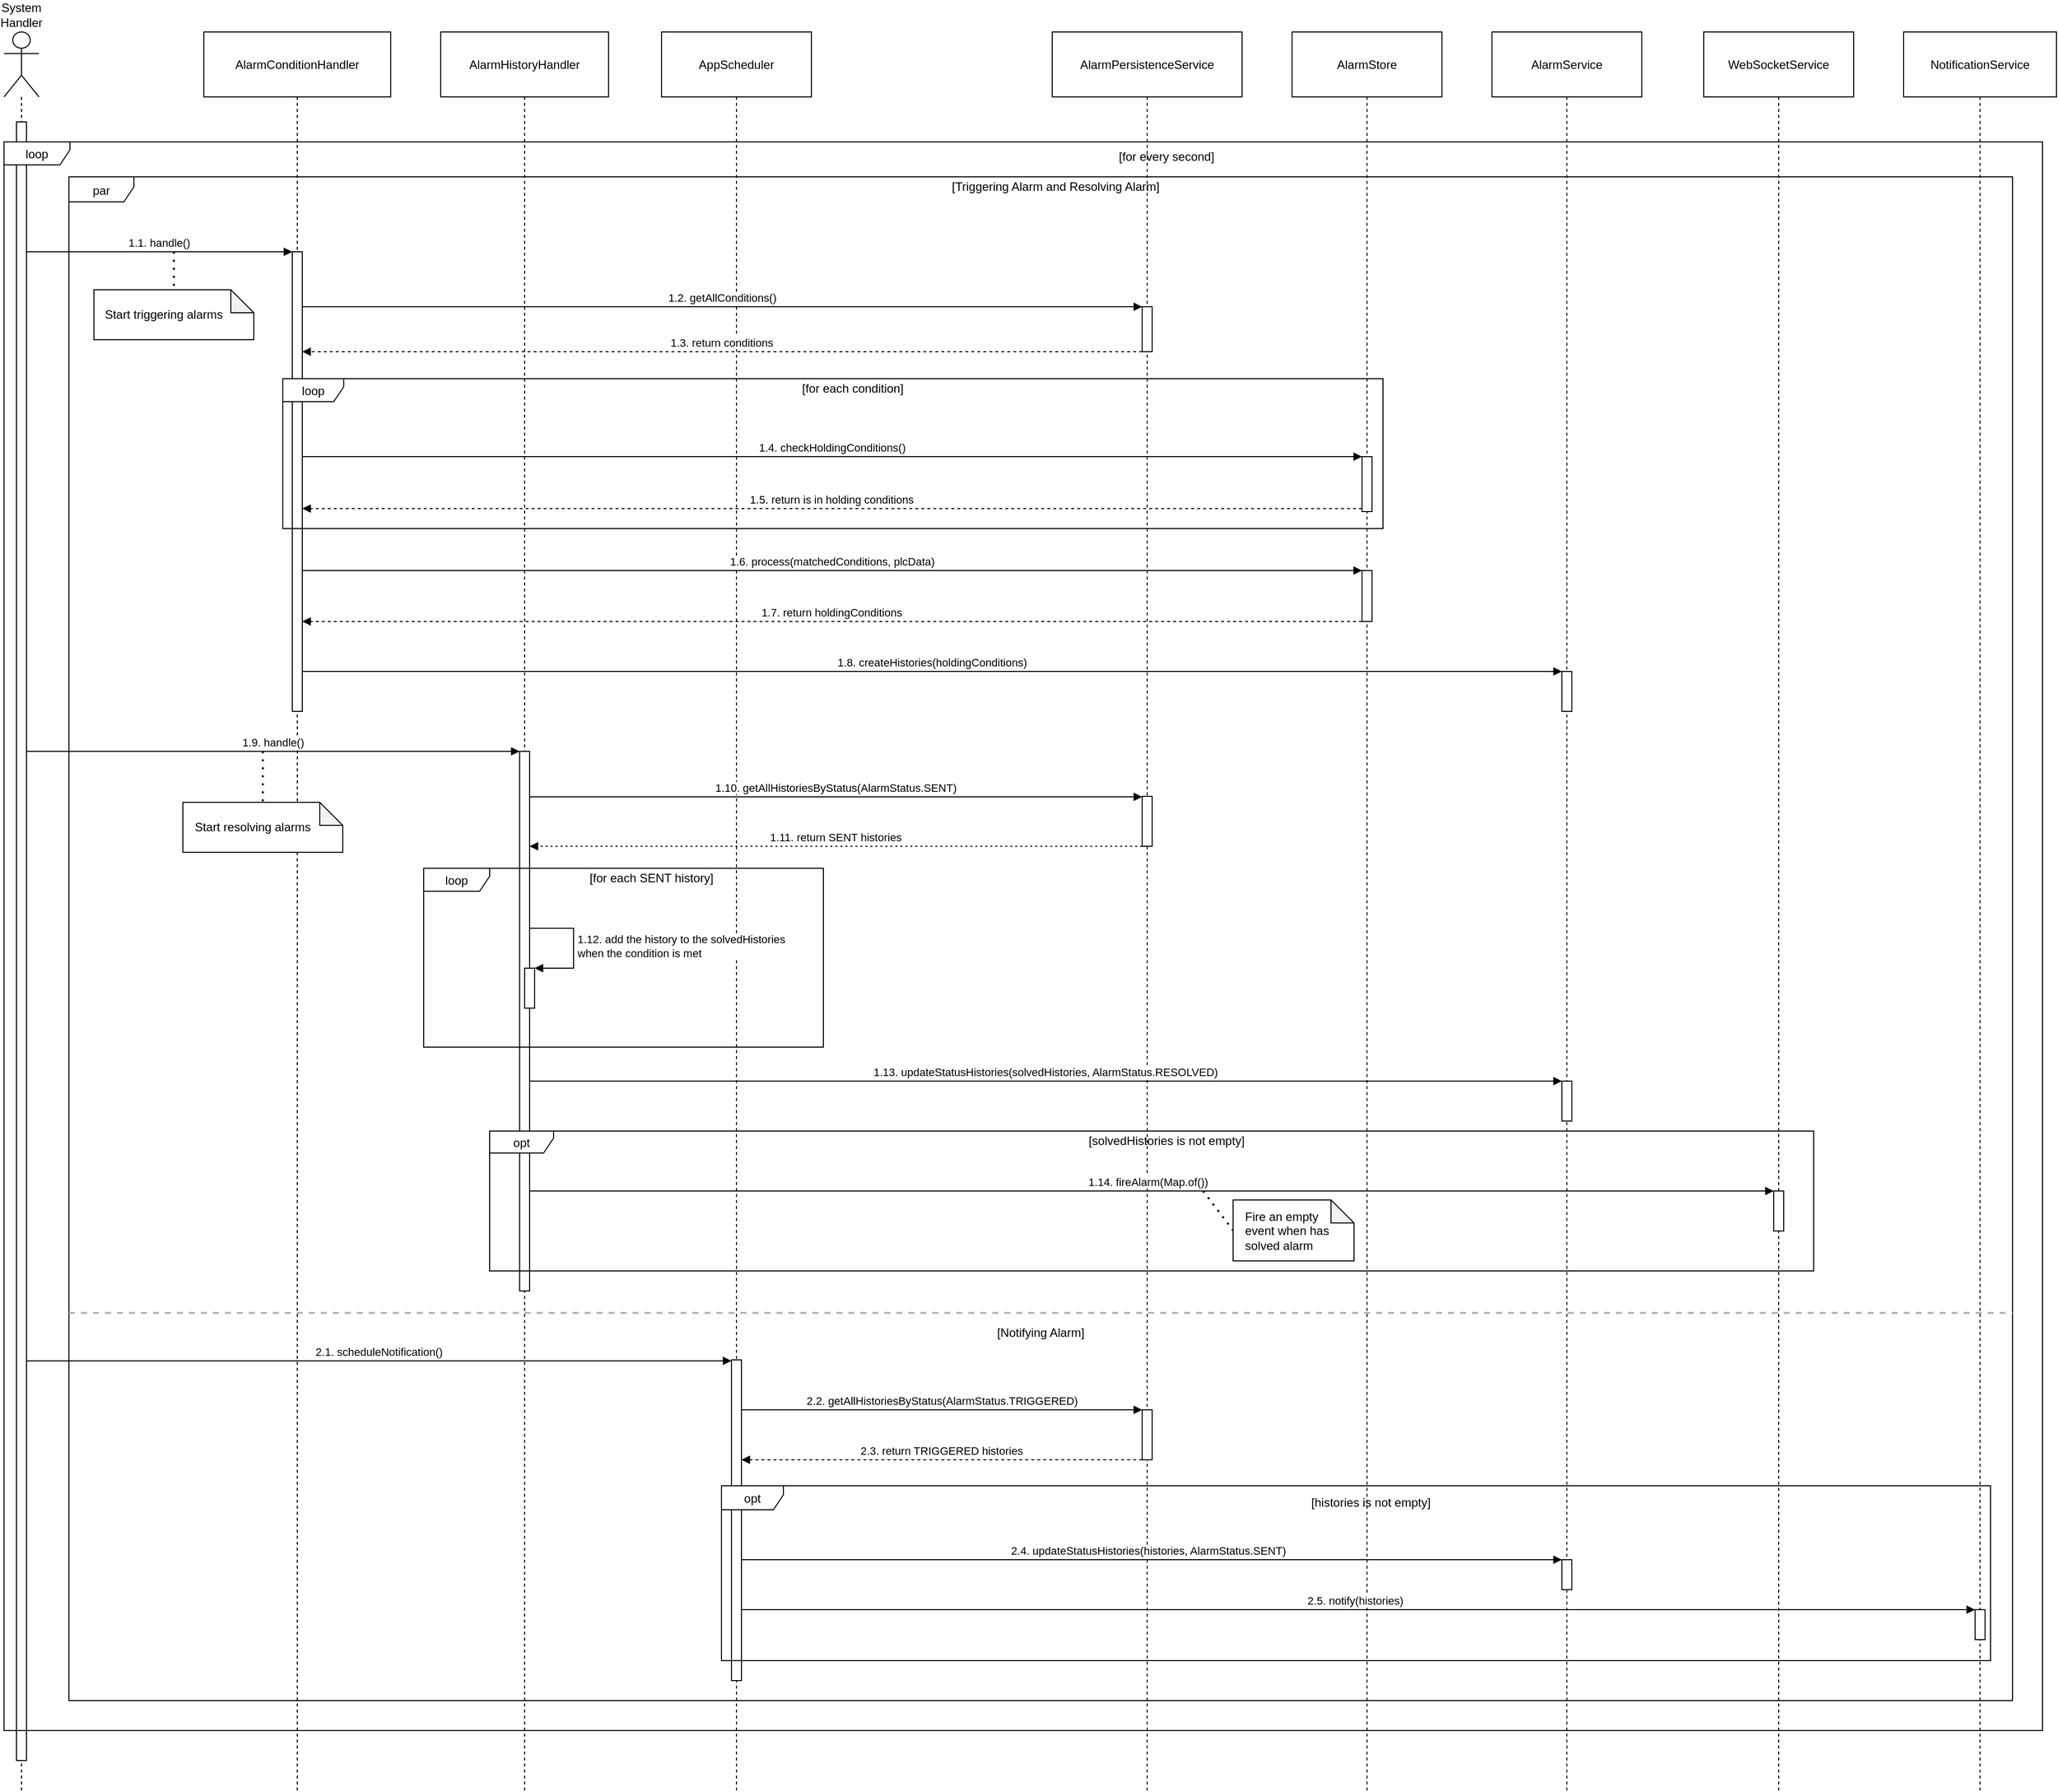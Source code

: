 <mxfile version="23.1.5" type="device">
  <diagram name="Page-1" id="Y3-ZoNVP7fB7ggFjIZeu">
    <mxGraphModel dx="2848" dy="2765" grid="1" gridSize="10" guides="1" tooltips="1" connect="1" arrows="1" fold="1" page="1" pageScale="1" pageWidth="850" pageHeight="1100" math="0" shadow="0">
      <root>
        <mxCell id="0" />
        <mxCell id="1" parent="0" />
        <mxCell id="UK-n1BO-FfAP6Dtml6JQ-47" value="System Handler" style="shape=umlLifeline;perimeter=lifelinePerimeter;whiteSpace=wrap;container=1;dropTarget=0;collapsible=0;recursiveResize=0;outlineConnect=0;portConstraint=eastwest;newEdgeStyle={&quot;edgeStyle&quot;:&quot;elbowEdgeStyle&quot;,&quot;elbow&quot;:&quot;vertical&quot;,&quot;curved&quot;:0,&quot;rounded&quot;:0};participant=umlActor;verticalAlign=bottom;labelPosition=center;verticalLabelPosition=top;align=center;size=65;" parent="1" vertex="1">
          <mxGeometry x="20" y="20" width="35" height="1760" as="geometry" />
        </mxCell>
        <mxCell id="PT7jLPXANrUlr4Vnk7FU-3" value="" style="html=1;points=[[0,0,0,0,5],[0,1,0,0,-5],[1,0,0,0,5],[1,1,0,0,-5]];perimeter=orthogonalPerimeter;outlineConnect=0;targetShapes=umlLifeline;portConstraint=eastwest;newEdgeStyle={&quot;curved&quot;:0,&quot;rounded&quot;:0};" parent="UK-n1BO-FfAP6Dtml6JQ-47" vertex="1">
          <mxGeometry x="12.5" y="90" width="10" height="1640" as="geometry" />
        </mxCell>
        <mxCell id="UK-n1BO-FfAP6Dtml6JQ-48" value="AlarmConditionHandler" style="shape=umlLifeline;perimeter=lifelinePerimeter;whiteSpace=wrap;container=1;dropTarget=0;collapsible=0;recursiveResize=0;outlineConnect=0;portConstraint=eastwest;newEdgeStyle={&quot;edgeStyle&quot;:&quot;elbowEdgeStyle&quot;,&quot;elbow&quot;:&quot;vertical&quot;,&quot;curved&quot;:0,&quot;rounded&quot;:0};size=65;" parent="1" vertex="1">
          <mxGeometry x="220" y="20" width="187" height="1760" as="geometry" />
        </mxCell>
        <mxCell id="UK-n1BO-FfAP6Dtml6JQ-49" value="AlarmHistoryHandler" style="shape=umlLifeline;perimeter=lifelinePerimeter;whiteSpace=wrap;container=1;dropTarget=0;collapsible=0;recursiveResize=0;outlineConnect=0;portConstraint=eastwest;newEdgeStyle={&quot;edgeStyle&quot;:&quot;elbowEdgeStyle&quot;,&quot;elbow&quot;:&quot;vertical&quot;,&quot;curved&quot;:0,&quot;rounded&quot;:0};size=65;" parent="1" vertex="1">
          <mxGeometry x="457" y="20" width="168" height="1760" as="geometry" />
        </mxCell>
        <mxCell id="UK-n1BO-FfAP6Dtml6JQ-50" value="AppScheduler" style="shape=umlLifeline;perimeter=lifelinePerimeter;whiteSpace=wrap;container=1;dropTarget=0;collapsible=0;recursiveResize=0;outlineConnect=0;portConstraint=eastwest;newEdgeStyle={&quot;edgeStyle&quot;:&quot;elbowEdgeStyle&quot;,&quot;elbow&quot;:&quot;vertical&quot;,&quot;curved&quot;:0,&quot;rounded&quot;:0};size=65;" parent="1" vertex="1">
          <mxGeometry x="678" y="20" width="150" height="1760" as="geometry" />
        </mxCell>
        <mxCell id="UK-n1BO-FfAP6Dtml6JQ-51" value="AlarmPersistenceService" style="shape=umlLifeline;perimeter=lifelinePerimeter;whiteSpace=wrap;container=1;dropTarget=0;collapsible=0;recursiveResize=0;outlineConnect=0;portConstraint=eastwest;newEdgeStyle={&quot;edgeStyle&quot;:&quot;elbowEdgeStyle&quot;,&quot;elbow&quot;:&quot;vertical&quot;,&quot;curved&quot;:0,&quot;rounded&quot;:0};size=65;" parent="1" vertex="1">
          <mxGeometry x="1069" y="20" width="190" height="1760" as="geometry" />
        </mxCell>
        <mxCell id="UK-n1BO-FfAP6Dtml6JQ-52" value="" style="points=[];perimeter=orthogonalPerimeter;outlineConnect=0;targetShapes=umlLifeline;portConstraint=eastwest;newEdgeStyle={&quot;edgeStyle&quot;:&quot;elbowEdgeStyle&quot;,&quot;elbow&quot;:&quot;vertical&quot;,&quot;curved&quot;:0,&quot;rounded&quot;:0}" parent="UK-n1BO-FfAP6Dtml6JQ-51" vertex="1">
          <mxGeometry x="90" y="275" width="10" height="45" as="geometry" />
        </mxCell>
        <mxCell id="UK-n1BO-FfAP6Dtml6JQ-53" value="" style="points=[];perimeter=orthogonalPerimeter;outlineConnect=0;targetShapes=umlLifeline;portConstraint=eastwest;newEdgeStyle={&quot;edgeStyle&quot;:&quot;elbowEdgeStyle&quot;,&quot;elbow&quot;:&quot;vertical&quot;,&quot;curved&quot;:0,&quot;rounded&quot;:0}" parent="UK-n1BO-FfAP6Dtml6JQ-51" vertex="1">
          <mxGeometry x="90" y="1379" width="10" height="50" as="geometry" />
        </mxCell>
        <mxCell id="UK-n1BO-FfAP6Dtml6JQ-101" value="" style="points=[];perimeter=orthogonalPerimeter;outlineConnect=0;targetShapes=umlLifeline;portConstraint=eastwest;newEdgeStyle={&quot;edgeStyle&quot;:&quot;elbowEdgeStyle&quot;,&quot;elbow&quot;:&quot;vertical&quot;,&quot;curved&quot;:0,&quot;rounded&quot;:0}" parent="UK-n1BO-FfAP6Dtml6JQ-51" vertex="1">
          <mxGeometry x="90" y="765" width="10" height="50" as="geometry" />
        </mxCell>
        <mxCell id="UK-n1BO-FfAP6Dtml6JQ-55" value="AlarmStore" style="shape=umlLifeline;perimeter=lifelinePerimeter;whiteSpace=wrap;container=1;dropTarget=0;collapsible=0;recursiveResize=0;outlineConnect=0;portConstraint=eastwest;newEdgeStyle={&quot;edgeStyle&quot;:&quot;elbowEdgeStyle&quot;,&quot;elbow&quot;:&quot;vertical&quot;,&quot;curved&quot;:0,&quot;rounded&quot;:0};size=65;" parent="1" vertex="1">
          <mxGeometry x="1309" y="20" width="150" height="1760" as="geometry" />
        </mxCell>
        <mxCell id="UK-n1BO-FfAP6Dtml6JQ-56" value="" style="points=[];perimeter=orthogonalPerimeter;outlineConnect=0;targetShapes=umlLifeline;portConstraint=eastwest;newEdgeStyle={&quot;edgeStyle&quot;:&quot;elbowEdgeStyle&quot;,&quot;elbow&quot;:&quot;vertical&quot;,&quot;curved&quot;:0,&quot;rounded&quot;:0}" parent="UK-n1BO-FfAP6Dtml6JQ-55" vertex="1">
          <mxGeometry x="70" y="425" width="10" height="55" as="geometry" />
        </mxCell>
        <mxCell id="6E0PhpQqolpPUcURHU3V-2" value="" style="points=[];perimeter=orthogonalPerimeter;outlineConnect=0;targetShapes=umlLifeline;portConstraint=eastwest;newEdgeStyle={&quot;edgeStyle&quot;:&quot;elbowEdgeStyle&quot;,&quot;elbow&quot;:&quot;vertical&quot;,&quot;curved&quot;:0,&quot;rounded&quot;:0}" parent="UK-n1BO-FfAP6Dtml6JQ-55" vertex="1">
          <mxGeometry x="70" y="539" width="10" height="51" as="geometry" />
        </mxCell>
        <mxCell id="UK-n1BO-FfAP6Dtml6JQ-57" value="AlarmService" style="shape=umlLifeline;perimeter=lifelinePerimeter;whiteSpace=wrap;container=1;dropTarget=0;collapsible=0;recursiveResize=0;outlineConnect=0;portConstraint=eastwest;newEdgeStyle={&quot;edgeStyle&quot;:&quot;elbowEdgeStyle&quot;,&quot;elbow&quot;:&quot;vertical&quot;,&quot;curved&quot;:0,&quot;rounded&quot;:0};size=65;" parent="1" vertex="1">
          <mxGeometry x="1509" y="20" width="150" height="1760" as="geometry" />
        </mxCell>
        <mxCell id="UK-n1BO-FfAP6Dtml6JQ-58" value="WebSocketService" style="shape=umlLifeline;perimeter=lifelinePerimeter;whiteSpace=wrap;container=1;dropTarget=0;collapsible=0;recursiveResize=0;outlineConnect=0;portConstraint=eastwest;newEdgeStyle={&quot;edgeStyle&quot;:&quot;elbowEdgeStyle&quot;,&quot;elbow&quot;:&quot;vertical&quot;,&quot;curved&quot;:0,&quot;rounded&quot;:0};size=65;" parent="1" vertex="1">
          <mxGeometry x="1721" y="20" width="150" height="1760" as="geometry" />
        </mxCell>
        <mxCell id="UK-n1BO-FfAP6Dtml6JQ-110" value="" style="points=[];perimeter=orthogonalPerimeter;outlineConnect=0;targetShapes=umlLifeline;portConstraint=eastwest;newEdgeStyle={&quot;edgeStyle&quot;:&quot;elbowEdgeStyle&quot;,&quot;elbow&quot;:&quot;vertical&quot;,&quot;curved&quot;:0,&quot;rounded&quot;:0}" parent="UK-n1BO-FfAP6Dtml6JQ-58" vertex="1">
          <mxGeometry x="70" y="1160" width="10" height="40" as="geometry" />
        </mxCell>
        <mxCell id="UK-n1BO-FfAP6Dtml6JQ-59" value="NotificationService" style="shape=umlLifeline;perimeter=lifelinePerimeter;whiteSpace=wrap;container=1;dropTarget=0;collapsible=0;recursiveResize=0;outlineConnect=0;portConstraint=eastwest;newEdgeStyle={&quot;edgeStyle&quot;:&quot;elbowEdgeStyle&quot;,&quot;elbow&quot;:&quot;vertical&quot;,&quot;curved&quot;:0,&quot;rounded&quot;:0};size=65;" parent="1" vertex="1">
          <mxGeometry x="1921" y="20" width="153" height="1760" as="geometry" />
        </mxCell>
        <mxCell id="UK-n1BO-FfAP6Dtml6JQ-68" value="par" style="shape=umlFrame;pointerEvents=0;dropTarget=0;strokeColor=#000000;height=25;width=65;strokeWidth=1;verticalAlign=top;" parent="1" vertex="1">
          <mxGeometry x="85" y="165" width="1945" height="1525" as="geometry" />
        </mxCell>
        <mxCell id="UK-n1BO-FfAP6Dtml6JQ-69" value="[Triggering Alarm and Resolving Alarm]" style="text;strokeColor=none;fillColor=none;align=center;verticalAlign=middle;whiteSpace=wrap;" parent="UK-n1BO-FfAP6Dtml6JQ-68" vertex="1">
          <mxGeometry x="30.186" width="1914.814" height="20.622" as="geometry" />
        </mxCell>
        <mxCell id="UK-n1BO-FfAP6Dtml6JQ-70" value="[Notifying Alarm]" style="shape=line;dashed=1;whiteSpace=wrap;verticalAlign=top;labelPosition=center;verticalLabelPosition=bottom;align=center;strokeColor=#B3B3B3;strokeWidth=2;fontSize=12;" parent="UK-n1BO-FfAP6Dtml6JQ-68" vertex="1">
          <mxGeometry y="1131.368" width="1945" height="11.342" as="geometry" />
        </mxCell>
        <mxCell id="UK-n1BO-FfAP6Dtml6JQ-72" value="1.1. handle()" style="verticalAlign=bottom;endArrow=block;edgeStyle=elbowEdgeStyle;elbow=vertical;curved=0;rounded=0;" parent="1" source="PT7jLPXANrUlr4Vnk7FU-3" edge="1">
          <mxGeometry relative="1" as="geometry">
            <Array as="points">
              <mxPoint x="214" y="240" />
            </Array>
            <mxPoint x="37.535" y="240" as="sourcePoint" />
            <mxPoint x="308.5" y="240" as="targetPoint" />
          </mxGeometry>
        </mxCell>
        <mxCell id="UK-n1BO-FfAP6Dtml6JQ-73" value="1.2. getAllConditions()" style="verticalAlign=bottom;endArrow=block;edgeStyle=elbowEdgeStyle;elbow=vertical;curved=0;rounded=0;" parent="1" source="UK-n1BO-FfAP6Dtml6JQ-95" target="UK-n1BO-FfAP6Dtml6JQ-52" edge="1">
          <mxGeometry relative="1" as="geometry">
            <Array as="points">
              <mxPoint x="751" y="295" />
            </Array>
          </mxGeometry>
        </mxCell>
        <mxCell id="UK-n1BO-FfAP6Dtml6JQ-74" value="1.3. return conditions" style="verticalAlign=bottom;endArrow=block;edgeStyle=elbowEdgeStyle;elbow=vertical;curved=0;rounded=0;dashed=1;" parent="1" source="UK-n1BO-FfAP6Dtml6JQ-52" edge="1">
          <mxGeometry relative="1" as="geometry">
            <Array as="points">
              <mxPoint x="749" y="340" />
            </Array>
            <mxPoint x="1159" y="340" as="sourcePoint" />
            <mxPoint x="318.5" y="340" as="targetPoint" />
          </mxGeometry>
        </mxCell>
        <mxCell id="UK-n1BO-FfAP6Dtml6JQ-75" value="1.4. checkHoldingConditions()" style="verticalAlign=bottom;endArrow=block;edgeStyle=elbowEdgeStyle;elbow=vertical;curved=0;rounded=0;" parent="1" source="UK-n1BO-FfAP6Dtml6JQ-95" target="UK-n1BO-FfAP6Dtml6JQ-56" edge="1">
          <mxGeometry x="0.0" relative="1" as="geometry">
            <Array as="points">
              <mxPoint x="861" y="445" />
            </Array>
            <mxPoint as="offset" />
          </mxGeometry>
        </mxCell>
        <mxCell id="UK-n1BO-FfAP6Dtml6JQ-76" value="1.5. return is in holding conditions" style="verticalAlign=bottom;endArrow=block;edgeStyle=elbowEdgeStyle;elbow=vertical;curved=0;rounded=0;dashed=1;" parent="1" source="UK-n1BO-FfAP6Dtml6JQ-56" target="UK-n1BO-FfAP6Dtml6JQ-95" edge="1">
          <mxGeometry x="0.0" relative="1" as="geometry">
            <Array as="points">
              <mxPoint x="859" y="497" />
            </Array>
            <mxPoint x="330" y="497" as="targetPoint" />
            <mxPoint as="offset" />
          </mxGeometry>
        </mxCell>
        <mxCell id="UK-n1BO-FfAP6Dtml6JQ-77" value="1.6. process(matchedConditions, plcData)" style="verticalAlign=bottom;endArrow=block;edgeStyle=elbowEdgeStyle;elbow=vertical;curved=0;rounded=0;" parent="1" source="UK-n1BO-FfAP6Dtml6JQ-95" target="6E0PhpQqolpPUcURHU3V-2" edge="1">
          <mxGeometry relative="1" as="geometry">
            <Array as="points">
              <mxPoint x="859" y="559" />
            </Array>
          </mxGeometry>
        </mxCell>
        <mxCell id="UK-n1BO-FfAP6Dtml6JQ-78" value="1.7. return holdingConditions" style="verticalAlign=bottom;endArrow=block;edgeStyle=elbowEdgeStyle;elbow=vertical;curved=0;rounded=0;dashed=1;" parent="1" source="6E0PhpQqolpPUcURHU3V-2" target="UK-n1BO-FfAP6Dtml6JQ-95" edge="1">
          <mxGeometry relative="1" as="geometry">
            <Array as="points">
              <mxPoint x="1370" y="610" />
            </Array>
            <mxPoint x="330" y="610" as="targetPoint" />
          </mxGeometry>
        </mxCell>
        <mxCell id="UK-n1BO-FfAP6Dtml6JQ-79" value="1.8. createHistories(holdingConditions)" style="verticalAlign=bottom;endArrow=block;edgeStyle=elbowEdgeStyle;elbow=vertical;curved=0;rounded=0;" parent="1" edge="1">
          <mxGeometry relative="1" as="geometry">
            <Array as="points">
              <mxPoint x="961" y="660" />
            </Array>
            <mxPoint x="318.5" y="660" as="sourcePoint" />
            <mxPoint x="1579" y="660" as="targetPoint" />
          </mxGeometry>
        </mxCell>
        <mxCell id="UK-n1BO-FfAP6Dtml6JQ-80" value="2.1. scheduleNotification()" style="verticalAlign=bottom;endArrow=block;edgeStyle=elbowEdgeStyle;elbow=vertical;curved=0;rounded=0;" parent="1" source="PT7jLPXANrUlr4Vnk7FU-3" target="UK-n1BO-FfAP6Dtml6JQ-97" edge="1">
          <mxGeometry relative="1" as="geometry">
            <Array as="points">
              <mxPoint x="434" y="1350" />
            </Array>
            <mxPoint x="36.462" y="1350" as="sourcePoint" />
            <mxPoint x="752.5" y="1350" as="targetPoint" />
          </mxGeometry>
        </mxCell>
        <mxCell id="UK-n1BO-FfAP6Dtml6JQ-81" value="2.2. getAllHistoriesByStatus(AlarmStatus.TRIGGERED)" style="verticalAlign=bottom;endArrow=block;edgeStyle=elbowEdgeStyle;elbow=vertical;curved=0;rounded=0;" parent="1" edge="1">
          <mxGeometry x="0.002" relative="1" as="geometry">
            <Array as="points">
              <mxPoint x="971" y="1399" />
            </Array>
            <mxPoint x="758" y="1399" as="sourcePoint" />
            <mxPoint x="1159" y="1399" as="targetPoint" />
            <mxPoint as="offset" />
          </mxGeometry>
        </mxCell>
        <mxCell id="UK-n1BO-FfAP6Dtml6JQ-82" value="2.3. return TRIGGERED histories" style="verticalAlign=bottom;endArrow=block;edgeStyle=elbowEdgeStyle;elbow=vertical;curved=0;rounded=0;dashed=1;" parent="1" source="UK-n1BO-FfAP6Dtml6JQ-53" edge="1">
          <mxGeometry relative="1" as="geometry">
            <Array as="points">
              <mxPoint x="969" y="1449" />
            </Array>
            <mxPoint x="1163.5" y="1449" as="sourcePoint" />
            <mxPoint x="758" y="1449" as="targetPoint" />
          </mxGeometry>
        </mxCell>
        <mxCell id="UK-n1BO-FfAP6Dtml6JQ-83" value="2.4. updateStatusHistories(histories, AlarmStatus.SENT)" style="verticalAlign=bottom;endArrow=block;edgeStyle=elbowEdgeStyle;elbow=vertical;curved=0;rounded=0;" parent="1" edge="1">
          <mxGeometry relative="1" as="geometry">
            <Array as="points">
              <mxPoint x="1179" y="1549" />
            </Array>
            <mxPoint x="751.962" y="1549.0" as="sourcePoint" />
            <mxPoint x="1579" y="1549" as="targetPoint" />
          </mxGeometry>
        </mxCell>
        <mxCell id="UK-n1BO-FfAP6Dtml6JQ-84" value="2.5. notify(histories)" style="verticalAlign=bottom;endArrow=block;edgeStyle=elbowEdgeStyle;elbow=vertical;curved=0;rounded=0;" parent="1" edge="1">
          <mxGeometry relative="1" as="geometry">
            <Array as="points">
              <mxPoint x="1388" y="1599" />
            </Array>
            <mxPoint x="751.962" y="1599" as="sourcePoint" />
            <mxPoint x="1992.5" y="1599" as="targetPoint" />
          </mxGeometry>
        </mxCell>
        <mxCell id="UK-n1BO-FfAP6Dtml6JQ-85" value="1.9. handle()" style="verticalAlign=bottom;endArrow=block;edgeStyle=elbowEdgeStyle;elbow=vertical;curved=0;rounded=0;" parent="1" source="PT7jLPXANrUlr4Vnk7FU-3" target="UK-n1BO-FfAP6Dtml6JQ-104" edge="1">
          <mxGeometry relative="1" as="geometry">
            <Array as="points">
              <mxPoint x="328" y="740" />
            </Array>
            <mxPoint x="36.182" y="740" as="sourcePoint" />
            <mxPoint x="540.5" y="740" as="targetPoint" />
          </mxGeometry>
        </mxCell>
        <mxCell id="UK-n1BO-FfAP6Dtml6JQ-86" value="1.10. getAllHistoriesByStatus(AlarmStatus.SENT)" style="verticalAlign=bottom;endArrow=block;edgeStyle=elbowEdgeStyle;elbow=vertical;curved=0;rounded=0;exitX=1.018;exitY=0.101;exitDx=0;exitDy=0;exitPerimeter=0;" parent="1" edge="1">
          <mxGeometry x="0.0" relative="1" as="geometry">
            <Array as="points" />
            <mxPoint x="546.18" y="785.54" as="sourcePoint" />
            <mxPoint x="1159" y="785.765" as="targetPoint" />
            <mxPoint as="offset" />
          </mxGeometry>
        </mxCell>
        <mxCell id="UK-n1BO-FfAP6Dtml6JQ-87" value="1.11. return SENT histories" style="verticalAlign=bottom;endArrow=block;edgeStyle=elbowEdgeStyle;elbow=horizontal;curved=0;rounded=0;dashed=1;dashPattern=2 3;" parent="1" source="UK-n1BO-FfAP6Dtml6JQ-101" target="UK-n1BO-FfAP6Dtml6JQ-104" edge="1">
          <mxGeometry relative="1" as="geometry">
            <Array as="points">
              <mxPoint x="863" y="835" />
            </Array>
            <mxPoint x="1163.5" y="835.0" as="sourcePoint" />
            <mxPoint x="539.682" y="835.0" as="targetPoint" />
          </mxGeometry>
        </mxCell>
        <mxCell id="UK-n1BO-FfAP6Dtml6JQ-89" value="1.13. updateStatusHistories(solvedHistories, AlarmStatus.RESOLVED)" style="verticalAlign=bottom;endArrow=block;edgeStyle=elbowEdgeStyle;elbow=vertical;curved=0;rounded=0;" parent="1" target="UK-n1BO-FfAP6Dtml6JQ-109" edge="1">
          <mxGeometry relative="1" as="geometry">
            <Array as="points">
              <mxPoint x="1075" y="1070" />
            </Array>
            <mxPoint x="546" y="1070" as="sourcePoint" />
            <mxPoint x="1579" y="1070" as="targetPoint" />
          </mxGeometry>
        </mxCell>
        <mxCell id="UK-n1BO-FfAP6Dtml6JQ-90" value="1.14. fireAlarm(Map.of())" style="verticalAlign=bottom;endArrow=block;edgeStyle=elbowEdgeStyle;elbow=vertical;curved=0;rounded=0;" parent="1" target="UK-n1BO-FfAP6Dtml6JQ-110" edge="1">
          <mxGeometry relative="1" as="geometry">
            <Array as="points">
              <mxPoint x="1184" y="1180" />
            </Array>
            <mxPoint x="539.682" y="1180" as="sourcePoint" />
            <mxPoint x="1795.5" y="1180" as="targetPoint" />
          </mxGeometry>
        </mxCell>
        <mxCell id="UK-n1BO-FfAP6Dtml6JQ-95" value="" style="html=1;points=[[0,0,0,0,5],[0,1,0,0,-5],[1,0,0,0,5],[1,1,0,0,-5]];perimeter=orthogonalPerimeter;outlineConnect=0;targetShapes=umlLifeline;portConstraint=eastwest;newEdgeStyle={&quot;curved&quot;:0,&quot;rounded&quot;:0};" parent="1" vertex="1">
          <mxGeometry x="308.5" y="240" width="10" height="460" as="geometry" />
        </mxCell>
        <mxCell id="UK-n1BO-FfAP6Dtml6JQ-60" value="loop" style="shape=umlFrame;pointerEvents=0;dropTarget=0;strokeColor=#000000;height=23;width=61;strokeWidth=1;" parent="1" vertex="1">
          <mxGeometry x="299" y="367" width="1101" height="150" as="geometry" />
        </mxCell>
        <mxCell id="UK-n1BO-FfAP6Dtml6JQ-61" value="[for each condition]" style="text;strokeColor=none;fillColor=none;align=center;verticalAlign=middle;whiteSpace=wrap;" parent="UK-n1BO-FfAP6Dtml6JQ-60" vertex="1">
          <mxGeometry x="40" width="1061" height="20" as="geometry" />
        </mxCell>
        <mxCell id="UK-n1BO-FfAP6Dtml6JQ-96" value="" style="points=[];perimeter=orthogonalPerimeter;outlineConnect=0;targetShapes=umlLifeline;portConstraint=eastwest;newEdgeStyle={&quot;edgeStyle&quot;:&quot;elbowEdgeStyle&quot;,&quot;elbow&quot;:&quot;vertical&quot;,&quot;curved&quot;:0,&quot;rounded&quot;:0}" parent="1" vertex="1">
          <mxGeometry x="1579" y="660" width="10" height="40" as="geometry" />
        </mxCell>
        <mxCell id="UK-n1BO-FfAP6Dtml6JQ-97" value="" style="html=1;points=[[0,0,0,0,5],[0,1,0,0,-5],[1,0,0,0,5],[1,1,0,0,-5]];perimeter=orthogonalPerimeter;outlineConnect=0;targetShapes=umlLifeline;portConstraint=eastwest;newEdgeStyle={&quot;curved&quot;:0,&quot;rounded&quot;:0};" parent="1" vertex="1">
          <mxGeometry x="748" y="1349" width="10" height="321" as="geometry" />
        </mxCell>
        <mxCell id="UK-n1BO-FfAP6Dtml6JQ-98" value="" style="points=[];perimeter=orthogonalPerimeter;outlineConnect=0;targetShapes=umlLifeline;portConstraint=eastwest;newEdgeStyle={&quot;edgeStyle&quot;:&quot;elbowEdgeStyle&quot;,&quot;elbow&quot;:&quot;vertical&quot;,&quot;curved&quot;:0,&quot;rounded&quot;:0}" parent="1" vertex="1">
          <mxGeometry x="1579" y="1549" width="10" height="30" as="geometry" />
        </mxCell>
        <mxCell id="UK-n1BO-FfAP6Dtml6JQ-99" value="" style="points=[];perimeter=orthogonalPerimeter;outlineConnect=0;targetShapes=umlLifeline;portConstraint=eastwest;newEdgeStyle={&quot;edgeStyle&quot;:&quot;elbowEdgeStyle&quot;,&quot;elbow&quot;:&quot;vertical&quot;,&quot;curved&quot;:0,&quot;rounded&quot;:0}" parent="1" vertex="1">
          <mxGeometry x="1992.5" y="1599" width="10" height="30" as="geometry" />
        </mxCell>
        <mxCell id="UK-n1BO-FfAP6Dtml6JQ-62" value="opt" style="shape=umlFrame;pointerEvents=0;dropTarget=0;strokeColor=#000000;height=24;width=62;strokeWidth=1;" parent="1" vertex="1">
          <mxGeometry x="738" y="1475" width="1270" height="175" as="geometry" />
        </mxCell>
        <mxCell id="UK-n1BO-FfAP6Dtml6JQ-63" value="[histories is not empty]" style="text;strokeColor=none;fillColor=none;align=center;verticalAlign=middle;whiteSpace=wrap;" parent="UK-n1BO-FfAP6Dtml6JQ-62" vertex="1">
          <mxGeometry x="30" y="5.833" width="1240" height="23.333" as="geometry" />
        </mxCell>
        <mxCell id="UK-n1BO-FfAP6Dtml6JQ-104" value="" style="html=1;points=[[0,0,0,0,5],[0,1,0,0,-5],[1,0,0,0,5],[1,1,0,0,-5]];perimeter=orthogonalPerimeter;outlineConnect=0;targetShapes=umlLifeline;portConstraint=eastwest;newEdgeStyle={&quot;curved&quot;:0,&quot;rounded&quot;:0};" parent="1" vertex="1">
          <mxGeometry x="536" y="740" width="10" height="540" as="geometry" />
        </mxCell>
        <mxCell id="UK-n1BO-FfAP6Dtml6JQ-64" value="loop" style="shape=umlFrame;pointerEvents=0;dropTarget=0;strokeColor=#000000;height=23;width=66;strokeWidth=1;" parent="1" vertex="1">
          <mxGeometry x="440" y="857" width="400" height="179" as="geometry" />
        </mxCell>
        <mxCell id="UK-n1BO-FfAP6Dtml6JQ-65" value="[for each SENT history]" style="text;strokeColor=none;fillColor=none;align=center;verticalAlign=middle;whiteSpace=wrap;" parent="UK-n1BO-FfAP6Dtml6JQ-64" vertex="1">
          <mxGeometry x="56.338" width="343.662" height="20" as="geometry" />
        </mxCell>
        <mxCell id="UK-n1BO-FfAP6Dtml6JQ-106" value="" style="html=1;points=[[0,0,0,0,5],[0,1,0,0,-5],[1,0,0,0,5],[1,1,0,0,-5]];perimeter=orthogonalPerimeter;outlineConnect=0;targetShapes=umlLifeline;portConstraint=eastwest;newEdgeStyle={&quot;curved&quot;:0,&quot;rounded&quot;:0};" parent="1" vertex="1">
          <mxGeometry x="541" y="957" width="10" height="40" as="geometry" />
        </mxCell>
        <mxCell id="UK-n1BO-FfAP6Dtml6JQ-107" value="&lt;span style=&quot;&quot;&gt;1.12. add the history to the solvedHistories&lt;/span&gt;&lt;br style=&quot;padding: 0px; margin: 0px;&quot;&gt;&lt;span style=&quot;&quot;&gt;when the condition is met&lt;/span&gt;" style="html=1;align=left;spacingLeft=2;endArrow=block;rounded=0;edgeStyle=orthogonalEdgeStyle;curved=0;rounded=0;" parent="1" target="UK-n1BO-FfAP6Dtml6JQ-106" edge="1">
          <mxGeometry x="-0.001" relative="1" as="geometry">
            <mxPoint x="546" y="917" as="sourcePoint" />
            <Array as="points">
              <mxPoint x="590" y="917" />
              <mxPoint x="590" y="957" />
            </Array>
            <mxPoint as="offset" />
          </mxGeometry>
        </mxCell>
        <mxCell id="UK-n1BO-FfAP6Dtml6JQ-66" value="opt" style="shape=umlFrame;pointerEvents=0;dropTarget=0;strokeColor=#000000;height=22;width=64;strokeWidth=1;" parent="1" vertex="1">
          <mxGeometry x="506" y="1120" width="1325" height="140" as="geometry" />
        </mxCell>
        <mxCell id="UK-n1BO-FfAP6Dtml6JQ-67" value="[solvedHistories is not empty]" style="text;strokeColor=none;fillColor=none;align=center;verticalAlign=middle;whiteSpace=wrap;" parent="UK-n1BO-FfAP6Dtml6JQ-66" vertex="1">
          <mxGeometry x="30" width="1295" height="19.178" as="geometry" />
        </mxCell>
        <mxCell id="UK-n1BO-FfAP6Dtml6JQ-109" value="" style="points=[];perimeter=orthogonalPerimeter;outlineConnect=0;targetShapes=umlLifeline;portConstraint=eastwest;newEdgeStyle={&quot;edgeStyle&quot;:&quot;elbowEdgeStyle&quot;,&quot;elbow&quot;:&quot;vertical&quot;,&quot;curved&quot;:0,&quot;rounded&quot;:0}" parent="1" vertex="1">
          <mxGeometry x="1579" y="1070" width="10" height="40" as="geometry" />
        </mxCell>
        <mxCell id="UK-n1BO-FfAP6Dtml6JQ-111" value="&lt;span style=&quot;text-wrap: nowrap;&quot;&gt;&amp;nbsp; &amp;nbsp;Fire an empty&amp;nbsp; &amp;nbsp; &amp;nbsp;&lt;/span&gt;&lt;div&gt;&lt;div style=&quot;&quot;&gt;&lt;span style=&quot;text-wrap: nowrap; background-color: initial;&quot;&gt;&amp;nbsp; &amp;nbsp;event&lt;/span&gt;&lt;span style=&quot;text-wrap: nowrap; background-color: initial;&quot;&gt;&amp;nbsp;when has&amp;nbsp; &amp;nbsp; &amp;nbsp;&lt;/span&gt;&lt;/div&gt;&lt;div&gt;&lt;span style=&quot;text-wrap: nowrap;&quot;&gt;&amp;nbsp; &amp;nbsp;solved alarm&amp;nbsp; &amp;nbsp; &amp;nbsp;&amp;nbsp;&lt;/span&gt;&lt;/div&gt;&lt;/div&gt;" style="shape=note;whiteSpace=wrap;html=1;backgroundOutline=1;darkOpacity=0.05;verticalAlign=middle;align=left;size=23;" parent="1" vertex="1">
          <mxGeometry x="1250" y="1189" width="121" height="61" as="geometry" />
        </mxCell>
        <mxCell id="6E0PhpQqolpPUcURHU3V-1" value="" style="endArrow=none;dashed=1;html=1;dashPattern=1 3;strokeWidth=2;rounded=0;entryX=0;entryY=0.5;entryDx=0;entryDy=0;entryPerimeter=0;" parent="1" target="UK-n1BO-FfAP6Dtml6JQ-111" edge="1">
          <mxGeometry width="50" height="50" relative="1" as="geometry">
            <mxPoint x="1220" y="1180" as="sourcePoint" />
            <mxPoint x="1370" y="1100" as="targetPoint" />
          </mxGeometry>
        </mxCell>
        <mxCell id="NHxKdkSoU37RBg6EtHO--1" value="&lt;span style=&quot;text-wrap: nowrap;&quot;&gt;Start triggering alarms&amp;nbsp; &amp;nbsp; &amp;nbsp;&amp;nbsp;&lt;/span&gt;" style="shape=note;whiteSpace=wrap;html=1;backgroundOutline=1;darkOpacity=0.05;verticalAlign=middle;align=center;size=23;" parent="1" vertex="1">
          <mxGeometry x="110" y="278" width="160" height="50" as="geometry" />
        </mxCell>
        <mxCell id="NHxKdkSoU37RBg6EtHO--4" value="" style="endArrow=none;dashed=1;html=1;dashPattern=1 3;strokeWidth=2;rounded=0;entryX=0.5;entryY=0;entryDx=0;entryDy=0;entryPerimeter=0;" parent="1" target="NHxKdkSoU37RBg6EtHO--1" edge="1">
          <mxGeometry width="50" height="50" relative="1" as="geometry">
            <mxPoint x="190" y="240" as="sourcePoint" />
            <mxPoint x="1260" y="1230" as="targetPoint" />
          </mxGeometry>
        </mxCell>
        <mxCell id="NHxKdkSoU37RBg6EtHO--5" value="&lt;span style=&quot;text-wrap: nowrap;&quot;&gt;Start resolving alarms&amp;nbsp; &amp;nbsp; &amp;nbsp;&amp;nbsp;&lt;/span&gt;" style="shape=note;whiteSpace=wrap;html=1;backgroundOutline=1;darkOpacity=0.05;verticalAlign=middle;align=center;size=23;" parent="1" vertex="1">
          <mxGeometry x="199" y="791" width="160" height="50" as="geometry" />
        </mxCell>
        <mxCell id="NHxKdkSoU37RBg6EtHO--6" value="" style="endArrow=none;dashed=1;html=1;dashPattern=1 3;strokeWidth=2;rounded=0;" parent="1" target="NHxKdkSoU37RBg6EtHO--5" edge="1">
          <mxGeometry width="50" height="50" relative="1" as="geometry">
            <mxPoint x="279" y="740" as="sourcePoint" />
            <mxPoint x="259" y="718" as="targetPoint" />
          </mxGeometry>
        </mxCell>
        <mxCell id="PT7jLPXANrUlr4Vnk7FU-1" value="loop" style="shape=umlFrame;pointerEvents=0;dropTarget=0;strokeColor=#000000;height=23;width=66;strokeWidth=1;" parent="1" vertex="1">
          <mxGeometry x="20" y="130" width="2040" height="1590" as="geometry" />
        </mxCell>
        <mxCell id="PT7jLPXANrUlr4Vnk7FU-2" value="[for every second]" style="text;strokeColor=none;fillColor=none;align=center;verticalAlign=middle;whiteSpace=wrap;" parent="PT7jLPXANrUlr4Vnk7FU-1" vertex="1">
          <mxGeometry x="287.328" width="1752.672" height="30" as="geometry" />
        </mxCell>
      </root>
    </mxGraphModel>
  </diagram>
</mxfile>
